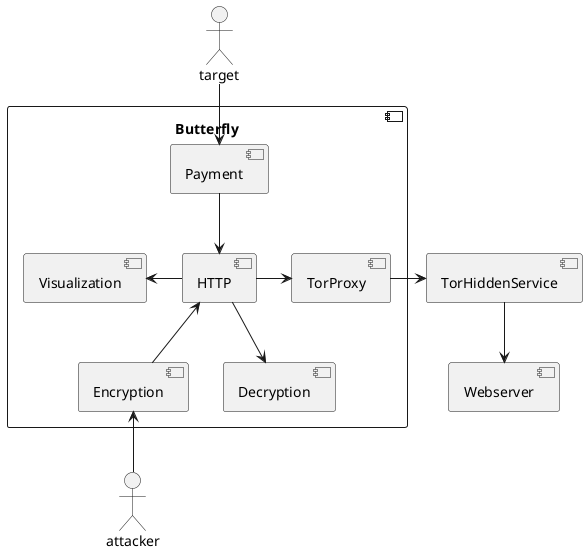 @startuml

actor target
actor attacker

component Butterfly {

component Encryption
component Decryption

component Payment
component Visualization
component HTTP

component TorProxy

attacker -u-> Encryption
Encryption -u-> HTTP

target -d-> Payment
Payment -d-> HTTP

HTTP -> TorProxy

HTTP -l-> Visualization

HTTP -d-> Decryption
}

component TorHiddenService
component Webserver

TorProxy -> TorHiddenService
TorHiddenService -d-> Webserver

@enduml